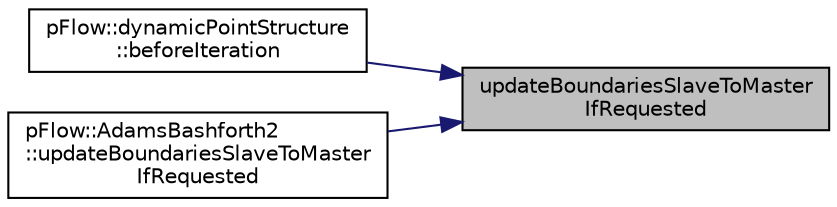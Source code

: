 digraph "updateBoundariesSlaveToMasterIfRequested"
{
 // LATEX_PDF_SIZE
  edge [fontname="Helvetica",fontsize="10",labelfontname="Helvetica",labelfontsize="10"];
  node [fontname="Helvetica",fontsize="10",shape=record];
  rankdir="RL";
  Node1 [label="updateBoundariesSlaveToMaster\lIfRequested",height=0.2,width=0.4,color="black", fillcolor="grey75", style="filled", fontcolor="black",tooltip="update boundaries if it is requested previousely (slave to master)."];
  Node1 -> Node2 [dir="back",color="midnightblue",fontsize="10",style="solid",fontname="Helvetica"];
  Node2 [label="pFlow::dynamicPointStructure\l::beforeIteration",height=0.2,width=0.4,color="black", fillcolor="white", style="filled",URL="$classpFlow_1_1dynamicPointStructure.html#ada71b97666fe3f66b31690bf12633c32",tooltip="In the time loop before iterate."];
  Node1 -> Node3 [dir="back",color="midnightblue",fontsize="10",style="solid",fontname="Helvetica"];
  Node3 [label="pFlow::AdamsBashforth2\l::updateBoundariesSlaveToMaster\lIfRequested",height=0.2,width=0.4,color="black", fillcolor="white", style="filled",URL="$classpFlow_1_1AdamsBashforth2.html#abd77556ae6ba5220c472e06b2ef2da31",tooltip=" "];
}
